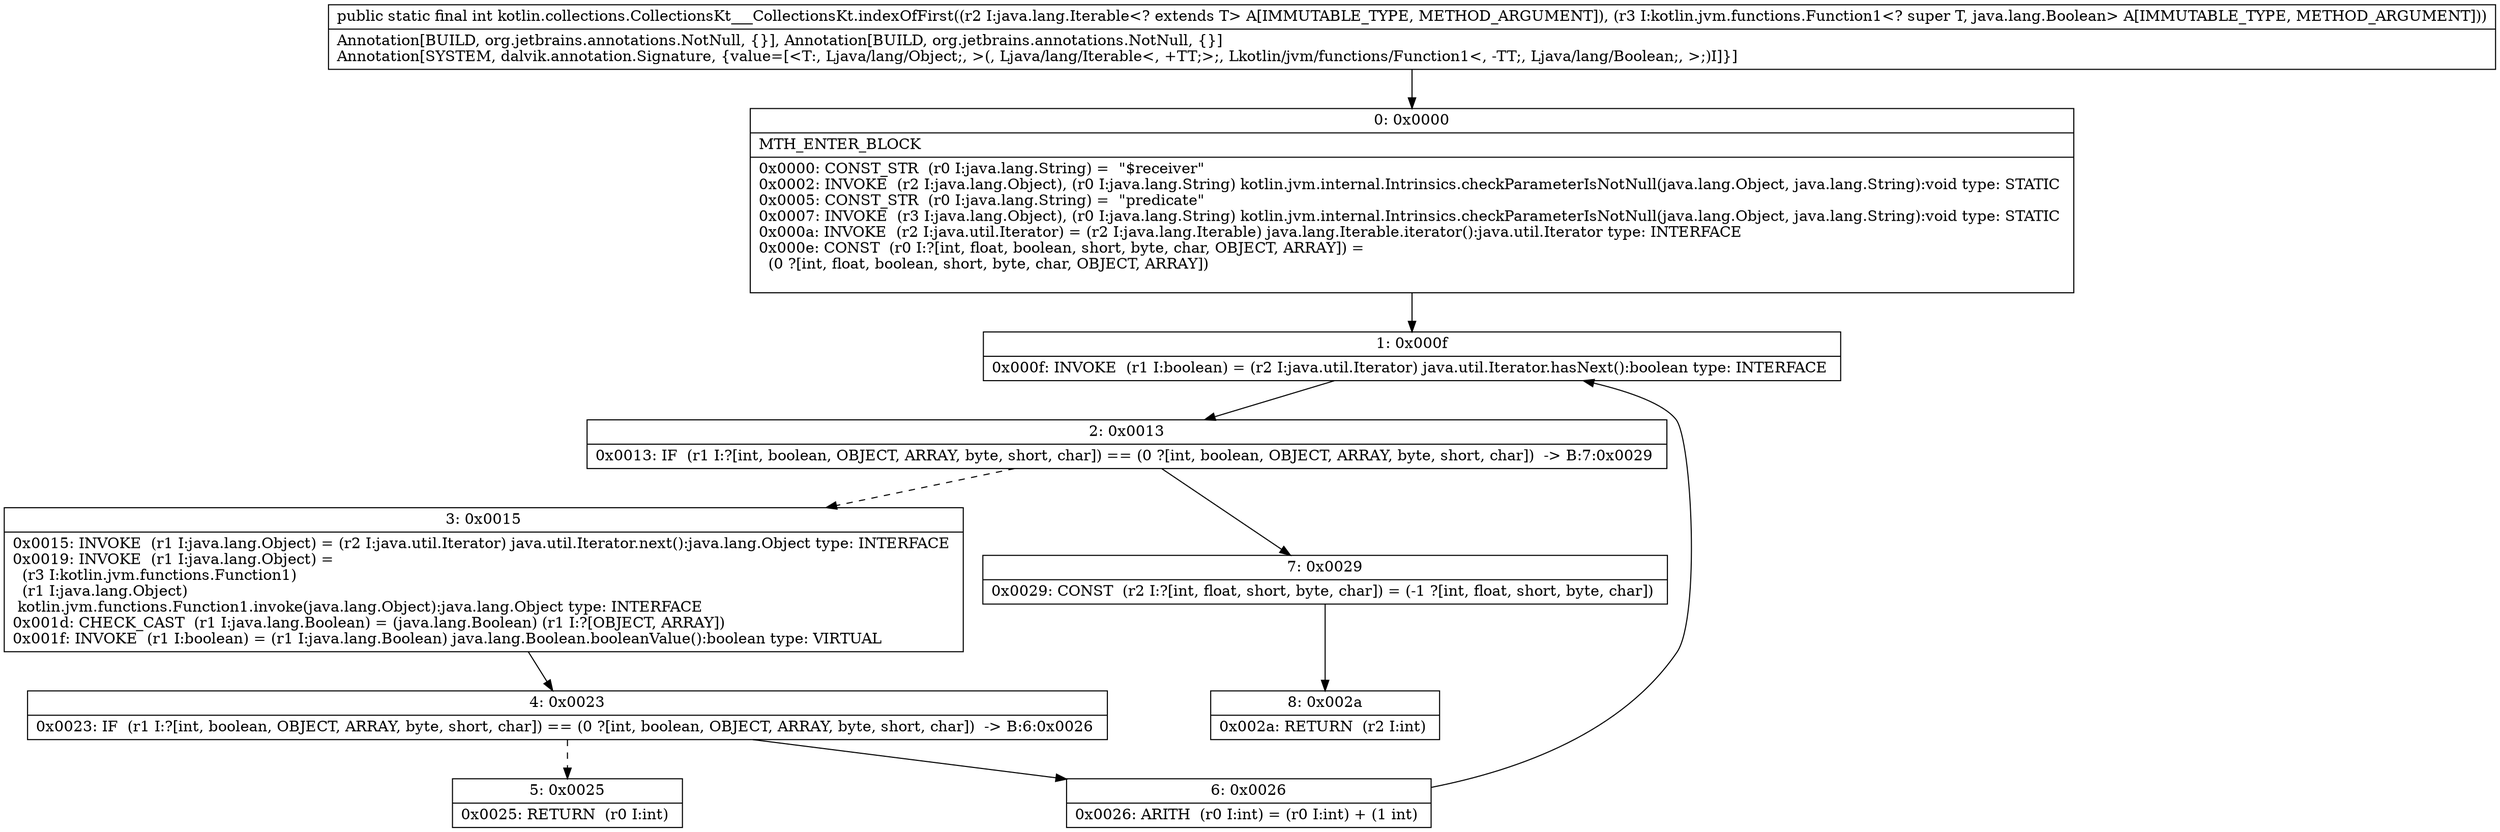 digraph "CFG forkotlin.collections.CollectionsKt___CollectionsKt.indexOfFirst(Ljava\/lang\/Iterable;Lkotlin\/jvm\/functions\/Function1;)I" {
Node_0 [shape=record,label="{0\:\ 0x0000|MTH_ENTER_BLOCK\l|0x0000: CONST_STR  (r0 I:java.lang.String) =  \"$receiver\" \l0x0002: INVOKE  (r2 I:java.lang.Object), (r0 I:java.lang.String) kotlin.jvm.internal.Intrinsics.checkParameterIsNotNull(java.lang.Object, java.lang.String):void type: STATIC \l0x0005: CONST_STR  (r0 I:java.lang.String) =  \"predicate\" \l0x0007: INVOKE  (r3 I:java.lang.Object), (r0 I:java.lang.String) kotlin.jvm.internal.Intrinsics.checkParameterIsNotNull(java.lang.Object, java.lang.String):void type: STATIC \l0x000a: INVOKE  (r2 I:java.util.Iterator) = (r2 I:java.lang.Iterable) java.lang.Iterable.iterator():java.util.Iterator type: INTERFACE \l0x000e: CONST  (r0 I:?[int, float, boolean, short, byte, char, OBJECT, ARRAY]) = \l  (0 ?[int, float, boolean, short, byte, char, OBJECT, ARRAY])\l \l}"];
Node_1 [shape=record,label="{1\:\ 0x000f|0x000f: INVOKE  (r1 I:boolean) = (r2 I:java.util.Iterator) java.util.Iterator.hasNext():boolean type: INTERFACE \l}"];
Node_2 [shape=record,label="{2\:\ 0x0013|0x0013: IF  (r1 I:?[int, boolean, OBJECT, ARRAY, byte, short, char]) == (0 ?[int, boolean, OBJECT, ARRAY, byte, short, char])  \-\> B:7:0x0029 \l}"];
Node_3 [shape=record,label="{3\:\ 0x0015|0x0015: INVOKE  (r1 I:java.lang.Object) = (r2 I:java.util.Iterator) java.util.Iterator.next():java.lang.Object type: INTERFACE \l0x0019: INVOKE  (r1 I:java.lang.Object) = \l  (r3 I:kotlin.jvm.functions.Function1)\l  (r1 I:java.lang.Object)\l kotlin.jvm.functions.Function1.invoke(java.lang.Object):java.lang.Object type: INTERFACE \l0x001d: CHECK_CAST  (r1 I:java.lang.Boolean) = (java.lang.Boolean) (r1 I:?[OBJECT, ARRAY]) \l0x001f: INVOKE  (r1 I:boolean) = (r1 I:java.lang.Boolean) java.lang.Boolean.booleanValue():boolean type: VIRTUAL \l}"];
Node_4 [shape=record,label="{4\:\ 0x0023|0x0023: IF  (r1 I:?[int, boolean, OBJECT, ARRAY, byte, short, char]) == (0 ?[int, boolean, OBJECT, ARRAY, byte, short, char])  \-\> B:6:0x0026 \l}"];
Node_5 [shape=record,label="{5\:\ 0x0025|0x0025: RETURN  (r0 I:int) \l}"];
Node_6 [shape=record,label="{6\:\ 0x0026|0x0026: ARITH  (r0 I:int) = (r0 I:int) + (1 int) \l}"];
Node_7 [shape=record,label="{7\:\ 0x0029|0x0029: CONST  (r2 I:?[int, float, short, byte, char]) = (\-1 ?[int, float, short, byte, char]) \l}"];
Node_8 [shape=record,label="{8\:\ 0x002a|0x002a: RETURN  (r2 I:int) \l}"];
MethodNode[shape=record,label="{public static final int kotlin.collections.CollectionsKt___CollectionsKt.indexOfFirst((r2 I:java.lang.Iterable\<? extends T\> A[IMMUTABLE_TYPE, METHOD_ARGUMENT]), (r3 I:kotlin.jvm.functions.Function1\<? super T, java.lang.Boolean\> A[IMMUTABLE_TYPE, METHOD_ARGUMENT]))  | Annotation[BUILD, org.jetbrains.annotations.NotNull, \{\}], Annotation[BUILD, org.jetbrains.annotations.NotNull, \{\}]\lAnnotation[SYSTEM, dalvik.annotation.Signature, \{value=[\<T:, Ljava\/lang\/Object;, \>(, Ljava\/lang\/Iterable\<, +TT;\>;, Lkotlin\/jvm\/functions\/Function1\<, \-TT;, Ljava\/lang\/Boolean;, \>;)I]\}]\l}"];
MethodNode -> Node_0;
Node_0 -> Node_1;
Node_1 -> Node_2;
Node_2 -> Node_3[style=dashed];
Node_2 -> Node_7;
Node_3 -> Node_4;
Node_4 -> Node_5[style=dashed];
Node_4 -> Node_6;
Node_6 -> Node_1;
Node_7 -> Node_8;
}

